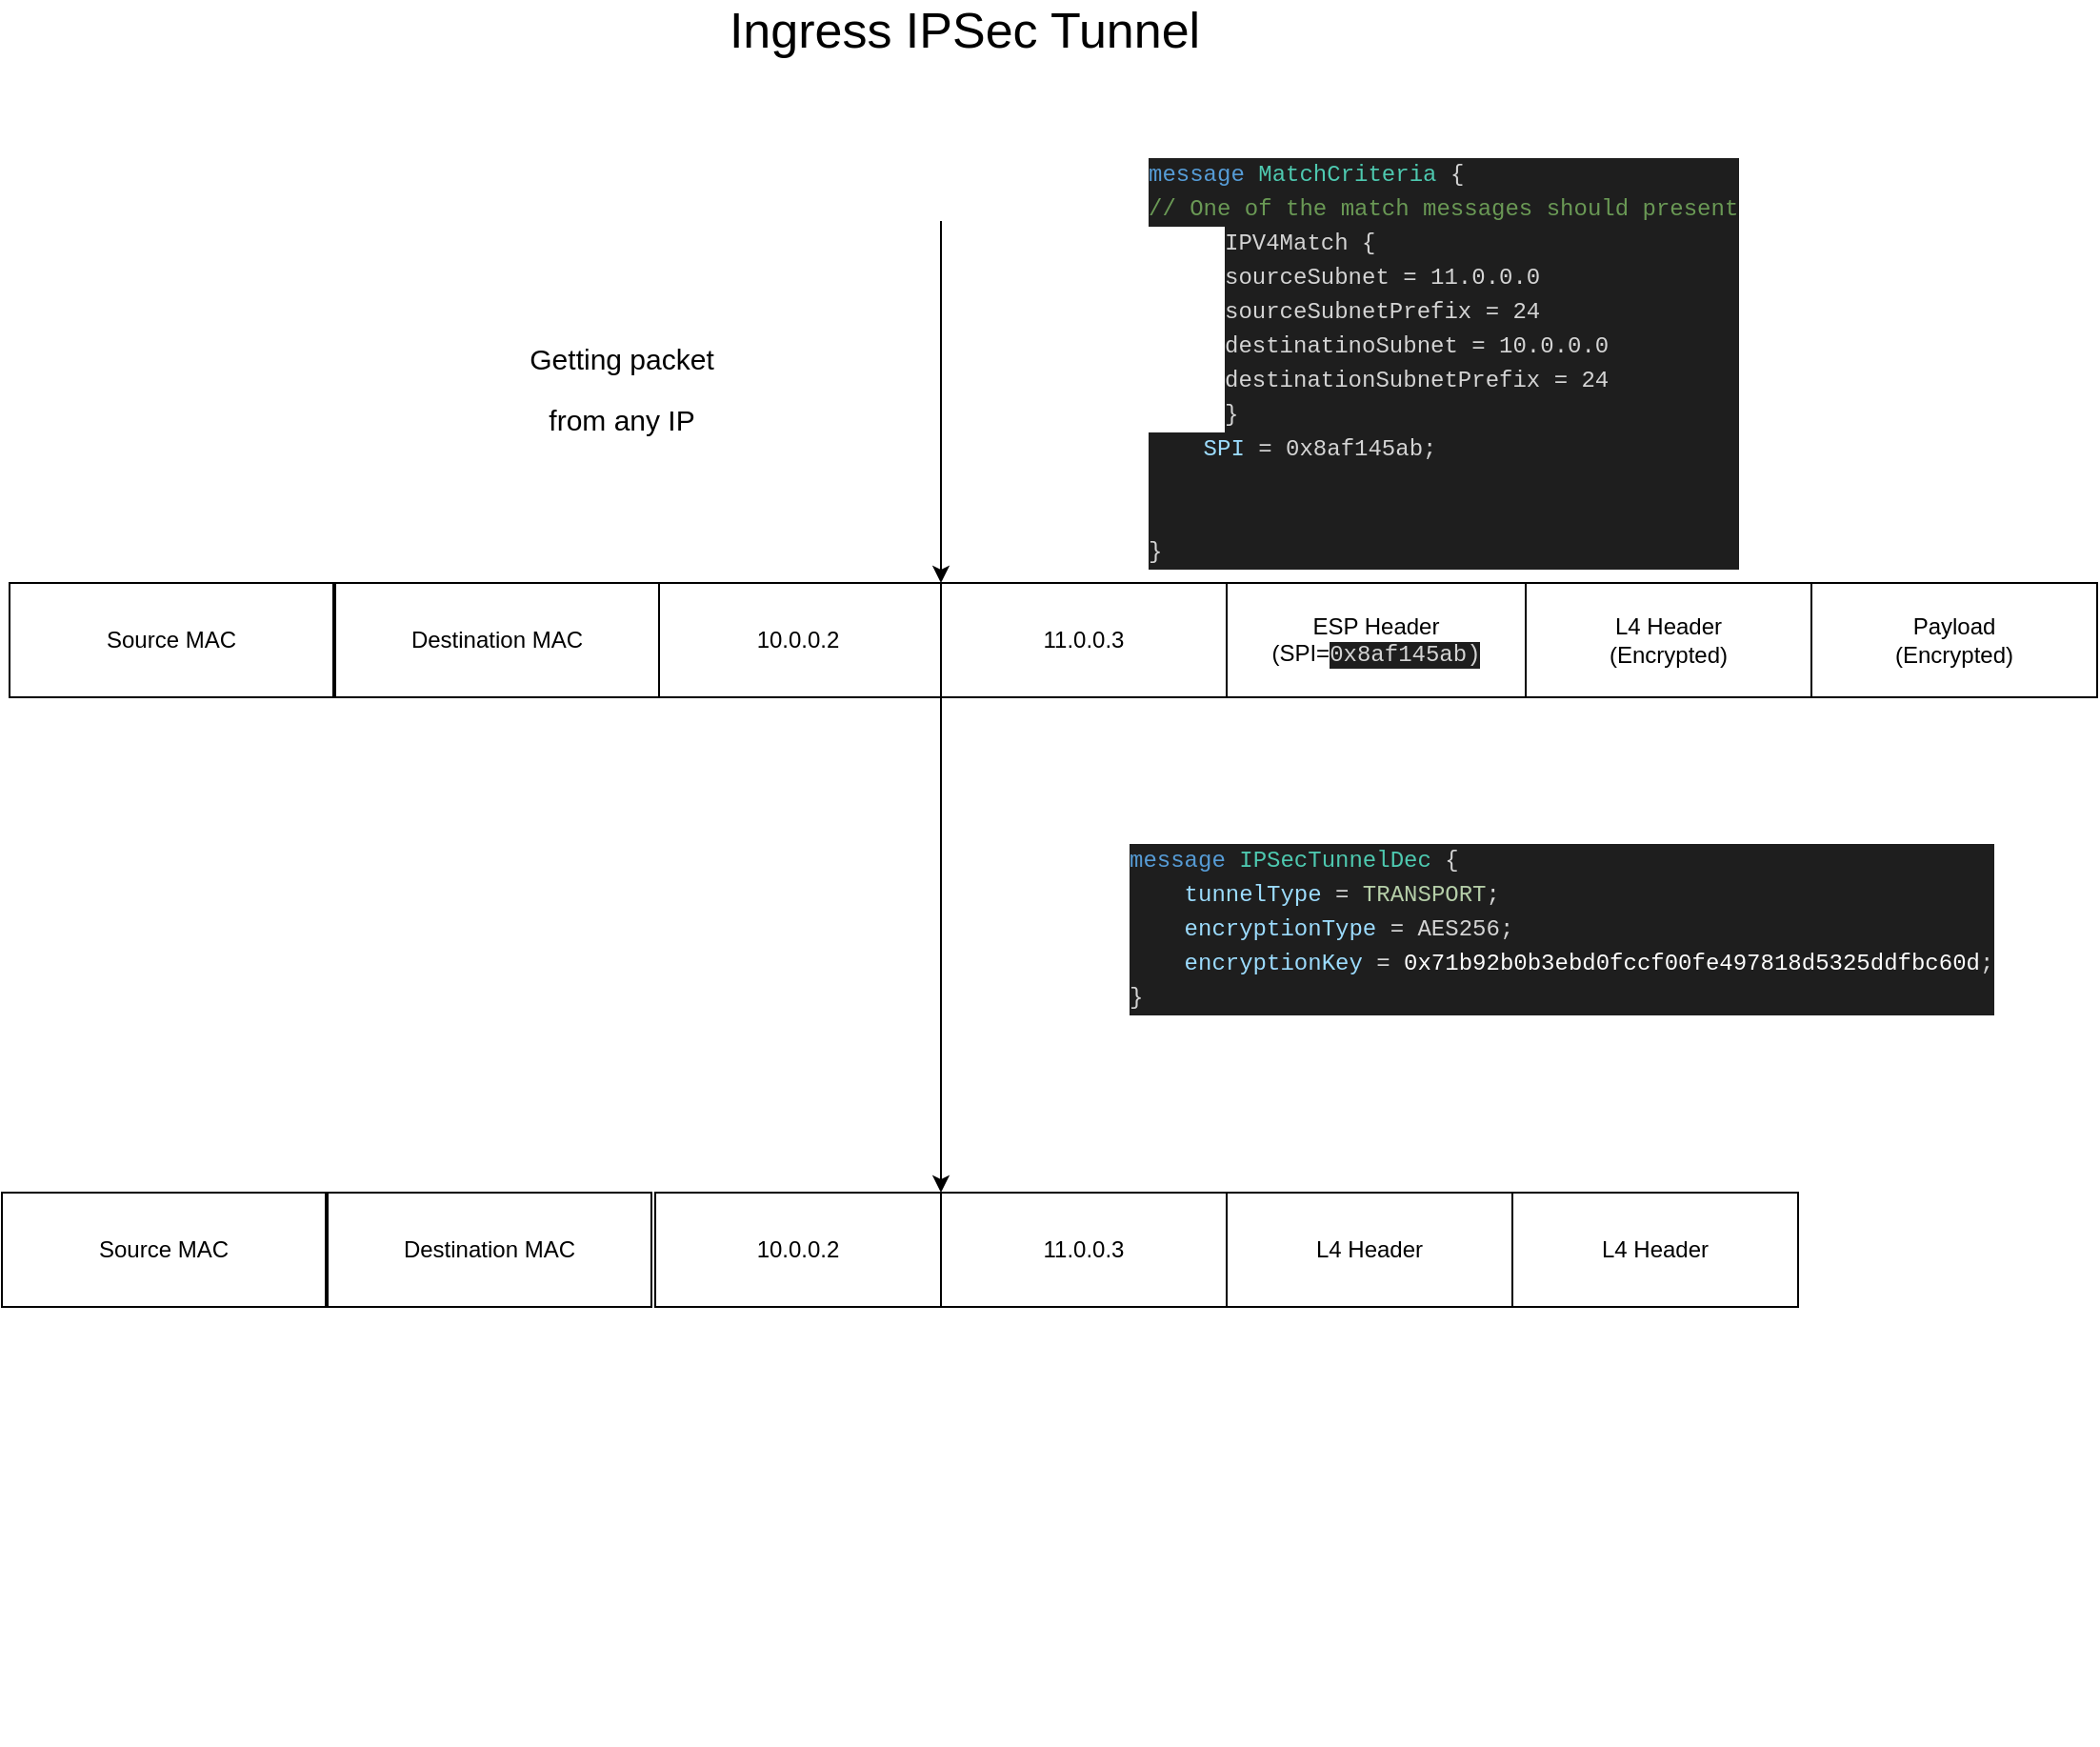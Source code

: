 <mxfile>
    <diagram id="V7hC7Ia_DJyM14xFZ34Q" name="Page-1">
        <mxGraphModel dx="1473" dy="807" grid="1" gridSize="10" guides="1" tooltips="1" connect="1" arrows="1" fold="1" page="1" pageScale="1" pageWidth="850" pageHeight="1100" math="0" shadow="0">
            <root>
                <mxCell id="0"/>
                <mxCell id="1" parent="0"/>
                <mxCell id="3" value="&lt;font style=&quot;font-size: 26px&quot;&gt;Ingress IPSec Tunnel&lt;br&gt;&lt;/font&gt;" style="text;html=1;align=center;verticalAlign=middle;resizable=0;points=[];autosize=1;strokeColor=none;fillColor=none;" parent="1" vertex="1">
                    <mxGeometry x="715" y="100" width="260" height="20" as="geometry"/>
                </mxCell>
                <mxCell id="9" value="" style="endArrow=classic;html=1;fontSize=26;entryX=1;entryY=0;entryDx=0;entryDy=0;" parent="1" edge="1">
                    <mxGeometry width="50" height="50" relative="1" as="geometry">
                        <mxPoint x="833" y="210" as="sourcePoint"/>
                        <mxPoint x="833" y="400" as="targetPoint"/>
                    </mxGeometry>
                </mxCell>
                <mxCell id="10" value="&lt;div style=&quot;color: rgb(212 , 212 , 212) ; background-color: rgb(30 , 30 , 30) ; font-family: &amp;#34;menlo&amp;#34; , &amp;#34;menlo&amp;#34; , &amp;#34;monaco&amp;#34; , &amp;#34;courier new&amp;#34; , monospace ; font-weight: normal ; font-size: 12px ; line-height: 18px&quot;&gt;&lt;div&gt;&lt;span style=&quot;color: #569cd6&quot;&gt;message&lt;/span&gt;&lt;span style=&quot;color: #d4d4d4&quot;&gt; &lt;/span&gt;&lt;span style=&quot;color: #4ec9b0&quot;&gt;MatchCriteria&lt;/span&gt;&lt;span style=&quot;color: #d4d4d4&quot;&gt; {  &lt;/span&gt;&lt;/div&gt;&lt;div&gt;&lt;span style=&quot;color: #d4d4d4&quot;&gt;    &lt;/span&gt;&lt;span style=&quot;color: #6a9955&quot;&gt;// One of the match messages should present&lt;/span&gt;&lt;/div&gt;&lt;/div&gt;&lt;blockquote style=&quot;margin: 0 0 0 40px ; border: none ; padding: 0px&quot;&gt;&lt;div style=&quot;color: rgb(212 , 212 , 212) ; background-color: rgb(30 , 30 , 30) ; font-family: &amp;#34;menlo&amp;#34; , &amp;#34;menlo&amp;#34; , &amp;#34;monaco&amp;#34; , &amp;#34;courier new&amp;#34; , monospace ; font-weight: normal ; font-size: 12px ; line-height: 18px&quot;&gt;&lt;div&gt;&lt;span style=&quot;color: #d4d4d4&quot;&gt;IPV4Match {&lt;/span&gt;&lt;/div&gt;&lt;/div&gt;&lt;div style=&quot;color: rgb(212 , 212 , 212) ; background-color: rgb(30 , 30 , 30) ; font-family: &amp;#34;menlo&amp;#34; , &amp;#34;menlo&amp;#34; , &amp;#34;monaco&amp;#34; , &amp;#34;courier new&amp;#34; , monospace ; font-weight: normal ; font-size: 12px ; line-height: 18px&quot;&gt;&lt;div&gt;&lt;span style=&quot;color: #d4d4d4&quot;&gt;sourceSubnet = 11.0.0.0&lt;/span&gt;&lt;/div&gt;&lt;/div&gt;&lt;div style=&quot;color: rgb(212 , 212 , 212) ; background-color: rgb(30 , 30 , 30) ; font-family: &amp;#34;menlo&amp;#34; , &amp;#34;menlo&amp;#34; , &amp;#34;monaco&amp;#34; , &amp;#34;courier new&amp;#34; , monospace ; font-weight: normal ; font-size: 12px ; line-height: 18px&quot;&gt;&lt;div&gt;&lt;span style=&quot;color: #d4d4d4&quot;&gt;sourceSubnetPrefix = 24&lt;/span&gt;&lt;/div&gt;&lt;/div&gt;&lt;div style=&quot;color: rgb(212 , 212 , 212) ; background-color: rgb(30 , 30 , 30) ; font-family: &amp;#34;menlo&amp;#34; , &amp;#34;menlo&amp;#34; , &amp;#34;monaco&amp;#34; , &amp;#34;courier new&amp;#34; , monospace ; font-weight: normal ; font-size: 12px ; line-height: 18px&quot;&gt;&lt;div&gt;&lt;span style=&quot;color: #d4d4d4&quot;&gt;destinatinoSubnet = 10.0.0.0&lt;/span&gt;&lt;/div&gt;&lt;/div&gt;&lt;div style=&quot;color: rgb(212 , 212 , 212) ; background-color: rgb(30 , 30 , 30) ; font-family: &amp;#34;menlo&amp;#34; , &amp;#34;menlo&amp;#34; , &amp;#34;monaco&amp;#34; , &amp;#34;courier new&amp;#34; , monospace ; font-weight: normal ; font-size: 12px ; line-height: 18px&quot;&gt;&lt;div&gt;&lt;span style=&quot;color: #d4d4d4&quot;&gt;destinationSubnetPrefix = 24 &lt;/span&gt;&lt;/div&gt;&lt;/div&gt;&lt;div style=&quot;color: rgb(212 , 212 , 212) ; background-color: rgb(30 , 30 , 30) ; font-family: &amp;#34;menlo&amp;#34; , &amp;#34;menlo&amp;#34; , &amp;#34;monaco&amp;#34; , &amp;#34;courier new&amp;#34; , monospace ; font-weight: normal ; font-size: 12px ; line-height: 18px&quot;&gt;&lt;div&gt;&lt;span style=&quot;color: #d4d4d4&quot;&gt;}&lt;/span&gt;&lt;/div&gt;&lt;/div&gt;&lt;/blockquote&gt;&lt;div style=&quot;color: rgb(212 , 212 , 212) ; background-color: rgb(30 , 30 , 30) ; font-family: &amp;#34;menlo&amp;#34; , &amp;#34;menlo&amp;#34; , &amp;#34;monaco&amp;#34; , &amp;#34;courier new&amp;#34; , monospace ; font-weight: normal ; font-size: 12px ; line-height: 18px&quot;&gt;&lt;div&gt;&lt;div&gt;&lt;span style=&quot;color: rgb(156 , 220 , 254)&quot;&gt;&amp;nbsp; &amp;nbsp; SPI&lt;/span&gt;&amp;nbsp;=&amp;nbsp;0x8af145ab;&lt;/div&gt;&lt;/div&gt;&lt;div&gt;&lt;br&gt;&lt;/div&gt;&lt;div&gt;&lt;br&gt;&lt;/div&gt;&lt;div&gt;&lt;span style=&quot;color: #d4d4d4&quot;&gt;}&lt;/span&gt;&lt;/div&gt;&lt;/div&gt;" style="text;whiteSpace=wrap;html=1;fontSize=26;" parent="1" vertex="1">
                    <mxGeometry x="940" y="170" width="370" height="200" as="geometry"/>
                </mxCell>
                <mxCell id="12" value="&lt;font style=&quot;font-size: 15px&quot;&gt;Getting packet &lt;br&gt;from any IP&lt;/font&gt;" style="text;html=1;align=center;verticalAlign=middle;resizable=0;points=[];autosize=1;strokeColor=none;fillColor=none;fontSize=26;" parent="1" vertex="1">
                    <mxGeometry x="610" y="260" width="110" height="70" as="geometry"/>
                </mxCell>
                <mxCell id="14" value="&lt;div style=&quot;background-color: rgb(30 , 30 , 30) ; line-height: 18px ; font-weight: normal ; font-size: 12px ; font-family: &amp;#34;menlo&amp;#34; , &amp;#34;menlo&amp;#34; , &amp;#34;monaco&amp;#34; , &amp;#34;courier new&amp;#34; , monospace&quot;&gt;&lt;div style=&quot;color: rgb(212 , 212 , 212)&quot;&gt;&lt;span style=&quot;color: #569cd6&quot;&gt;message&lt;/span&gt;&lt;span style=&quot;color: #d4d4d4&quot;&gt; &lt;/span&gt;&lt;span style=&quot;color: #4ec9b0&quot;&gt;IPSecTunnelDec&lt;/span&gt;&lt;span style=&quot;color: #d4d4d4&quot;&gt; {&lt;/span&gt;&lt;/div&gt;&lt;div&gt;&lt;span style=&quot;color: rgb(212 , 212 , 212)&quot;&gt;&lt;/span&gt;&lt;span style=&quot;color: rgb(86 , 156 , 214)&quot;&gt;&lt;span&gt;&lt;/span&gt;&lt;/span&gt;&lt;span style=&quot;color: rgb(156 , 220 , 254)&quot;&gt;&amp;nbsp; &amp;nbsp; tunnelType&lt;/span&gt;&lt;span style=&quot;color: rgb(212 , 212 , 212)&quot;&gt; =&lt;/span&gt;&lt;font color=&quot;#b5cea8&quot;&gt;&amp;nbsp;TRANSPORT&lt;/font&gt;&lt;span style=&quot;color: rgb(212 , 212 , 212)&quot;&gt;;&lt;/span&gt;&lt;/div&gt;&lt;div&gt;&lt;span style=&quot;color: rgb(156 , 220 , 254)&quot;&gt;&amp;nbsp; &amp;nbsp; encryptionType&lt;/span&gt;&lt;span style=&quot;color: rgb(212 , 212 , 212)&quot;&gt; = AES256&lt;/span&gt;&lt;span style=&quot;color: rgb(212 , 212 , 212)&quot;&gt;;&lt;/span&gt;&lt;br&gt;&lt;span style=&quot;color: rgb(212 , 212 , 212)&quot;&gt;&lt;/span&gt;&lt;/div&gt;&lt;div&gt;&lt;span style=&quot;color: rgb(156 , 220 , 254)&quot;&gt;&lt;span&gt;&lt;/span&gt;&amp;nbsp; &amp;nbsp; encryptionKey&lt;/span&gt;&lt;span style=&quot;color: rgb(212 , 212 , 212)&quot;&gt; =&amp;nbsp;&lt;/span&gt;&lt;font color=&quot;#ffffff&quot;&gt;0x71b92b0b3ebd0fccf00fe497818d5325ddfbc60d&lt;/font&gt;&lt;span style=&quot;color: rgb(212 , 212 , 212)&quot;&gt;;&lt;/span&gt;&lt;/div&gt;&lt;div style=&quot;color: rgb(212 , 212 , 212)&quot;&gt;}&lt;br&gt;&lt;/div&gt;&lt;/div&gt;" style="text;whiteSpace=wrap;html=1;fontSize=15;" parent="1" vertex="1">
                    <mxGeometry x="930" y="530" width="500" height="480" as="geometry"/>
                </mxCell>
                <mxCell id="16" value="" style="endArrow=classic;html=1;fontSize=26;entryX=1;entryY=0;entryDx=0;entryDy=0;exitX=0;exitY=1;exitDx=0;exitDy=0;" parent="1" edge="1">
                    <mxGeometry width="50" height="50" relative="1" as="geometry">
                        <mxPoint x="833" y="460" as="sourcePoint"/>
                        <mxPoint x="833" y="720" as="targetPoint"/>
                    </mxGeometry>
                </mxCell>
                <mxCell id="33" value="10.0.0.2" style="rounded=0;whiteSpace=wrap;html=1;" parent="1" vertex="1">
                    <mxGeometry x="683" y="720" width="150" height="60" as="geometry"/>
                </mxCell>
                <mxCell id="34" value="Source MAC" style="rounded=0;whiteSpace=wrap;html=1;" parent="1" vertex="1">
                    <mxGeometry x="340" y="720" width="170" height="60" as="geometry"/>
                </mxCell>
                <mxCell id="35" value="Destination MAC" style="rounded=0;whiteSpace=wrap;html=1;" parent="1" vertex="1">
                    <mxGeometry x="511" y="720" width="170" height="60" as="geometry"/>
                </mxCell>
                <mxCell id="36" value="11.0.0.3" style="rounded=0;whiteSpace=wrap;html=1;" parent="1" vertex="1">
                    <mxGeometry x="833" y="720" width="150" height="60" as="geometry"/>
                </mxCell>
                <mxCell id="37" value="L4 Header" style="rounded=0;whiteSpace=wrap;html=1;" parent="1" vertex="1">
                    <mxGeometry x="983" y="720" width="150" height="60" as="geometry"/>
                </mxCell>
                <mxCell id="38" value="L4 Header" style="rounded=0;whiteSpace=wrap;html=1;" parent="1" vertex="1">
                    <mxGeometry x="1133" y="720" width="150" height="60" as="geometry"/>
                </mxCell>
                <mxCell id="39" value="10.0.0.2" style="rounded=0;whiteSpace=wrap;html=1;" parent="1" vertex="1">
                    <mxGeometry x="683" y="400" width="150" height="60" as="geometry"/>
                </mxCell>
                <mxCell id="40" value="Source MAC" style="rounded=0;whiteSpace=wrap;html=1;" parent="1" vertex="1">
                    <mxGeometry x="344" y="400" width="170" height="60" as="geometry"/>
                </mxCell>
                <mxCell id="41" value="Destination MAC" style="rounded=0;whiteSpace=wrap;html=1;" parent="1" vertex="1">
                    <mxGeometry x="515" y="400" width="170" height="60" as="geometry"/>
                </mxCell>
                <mxCell id="42" value="11.0.0.3" style="rounded=0;whiteSpace=wrap;html=1;" parent="1" vertex="1">
                    <mxGeometry x="833" y="400" width="150" height="60" as="geometry"/>
                </mxCell>
                <mxCell id="43" value="L4 Header&lt;br&gt;(Encrypted)" style="rounded=0;whiteSpace=wrap;html=1;" parent="1" vertex="1">
                    <mxGeometry x="1140" y="400" width="150" height="60" as="geometry"/>
                </mxCell>
                <mxCell id="44" value="ESP Header&lt;br&gt;(SPI=&lt;span style=&quot;color: rgb(212 , 212 , 212) ; font-family: &amp;#34;menlo&amp;#34; , &amp;#34;menlo&amp;#34; , &amp;#34;monaco&amp;#34; , &amp;#34;courier new&amp;#34; , monospace ; text-align: left ; background-color: rgb(30 , 30 , 30)&quot;&gt;0x&lt;/span&gt;&lt;span style=&quot;color: rgb(212 , 212 , 212) ; font-family: &amp;#34;menlo&amp;#34; , &amp;#34;menlo&amp;#34; , &amp;#34;monaco&amp;#34; , &amp;#34;courier new&amp;#34; , monospace ; text-align: left ; background-color: rgb(30 , 30 , 30)&quot;&gt;8af145ab&lt;/span&gt;&lt;span style=&quot;color: rgb(212 , 212 , 212) ; font-family: &amp;#34;menlo&amp;#34; , &amp;#34;menlo&amp;#34; , &amp;#34;monaco&amp;#34; , &amp;#34;courier new&amp;#34; , monospace ; text-align: left ; background-color: rgb(30 , 30 , 30)&quot;&gt;)&lt;/span&gt;" style="rounded=0;whiteSpace=wrap;html=1;" parent="1" vertex="1">
                    <mxGeometry x="983" y="400" width="157" height="60" as="geometry"/>
                </mxCell>
                <mxCell id="45" value="Payload&lt;br&gt;(Encrypted)" style="rounded=0;whiteSpace=wrap;html=1;" parent="1" vertex="1">
                    <mxGeometry x="1290" y="400" width="150" height="60" as="geometry"/>
                </mxCell>
            </root>
        </mxGraphModel>
    </diagram>
</mxfile>
